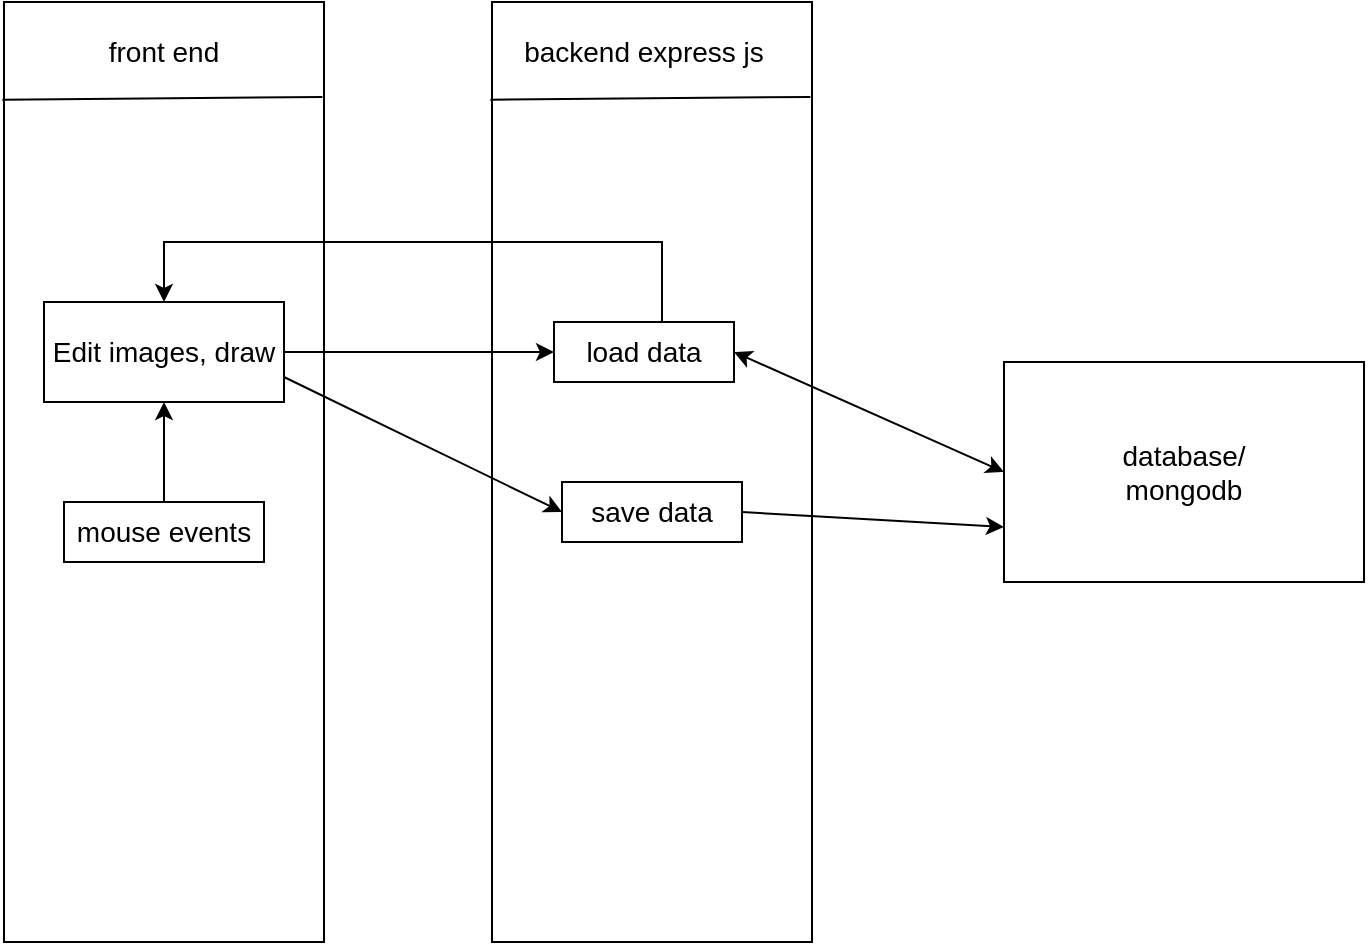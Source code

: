 <mxfile version="16.5.2" type="device"><diagram id="I-QT2fFJVR8S-FiCWOAv" name="Page-1"><mxGraphModel dx="1278" dy="579" grid="1" gridSize="10" guides="1" tooltips="1" connect="1" arrows="1" fold="1" page="1" pageScale="1" pageWidth="827" pageHeight="1169" math="0" shadow="0"><root><mxCell id="0"/><mxCell id="1" parent="0"/><mxCell id="PTj4knTdnw_xhpvgo3Of-1" value="" style="whiteSpace=wrap;html=1;rotation=-90;" parent="1" vertex="1"><mxGeometry x="-65" y="205" width="470" height="160" as="geometry"/></mxCell><mxCell id="PTj4knTdnw_xhpvgo3Of-4" value="" style="endArrow=none;html=1;rounded=0;exitX=0.896;exitY=-0.005;exitDx=0;exitDy=0;entryX=0.899;entryY=0.995;entryDx=0;entryDy=0;exitPerimeter=0;entryPerimeter=0;" parent="1" source="PTj4knTdnw_xhpvgo3Of-1" target="PTj4knTdnw_xhpvgo3Of-1" edge="1"><mxGeometry width="50" height="50" relative="1" as="geometry"><mxPoint x="390" y="320" as="sourcePoint"/><mxPoint x="440" y="270" as="targetPoint"/></mxGeometry></mxCell><mxCell id="PTj4knTdnw_xhpvgo3Of-5" value="" style="whiteSpace=wrap;html=1;rotation=-90;" parent="1" vertex="1"><mxGeometry x="179" y="205" width="470" height="160" as="geometry"/></mxCell><mxCell id="PTj4knTdnw_xhpvgo3Of-6" value="" style="endArrow=none;html=1;rounded=0;exitX=0.896;exitY=-0.005;exitDx=0;exitDy=0;entryX=0.899;entryY=0.995;entryDx=0;entryDy=0;exitPerimeter=0;entryPerimeter=0;" parent="1" source="PTj4knTdnw_xhpvgo3Of-5" target="PTj4knTdnw_xhpvgo3Of-5" edge="1"><mxGeometry width="50" height="50" relative="1" as="geometry"><mxPoint x="634" y="320" as="sourcePoint"/><mxPoint x="684" y="270" as="targetPoint"/></mxGeometry></mxCell><mxCell id="PTj4knTdnw_xhpvgo3Of-7" value="&lt;font style=&quot;font-size: 14px&quot;&gt;database/&lt;br&gt;mongodb&lt;/font&gt;" style="rounded=0;whiteSpace=wrap;html=1;" parent="1" vertex="1"><mxGeometry x="590" y="230" width="180" height="110" as="geometry"/></mxCell><mxCell id="PTj4knTdnw_xhpvgo3Of-8" value="front end" style="text;html=1;strokeColor=none;fillColor=none;align=center;verticalAlign=middle;whiteSpace=wrap;rounded=0;fontSize=14;" parent="1" vertex="1"><mxGeometry x="140" y="60" width="60" height="30" as="geometry"/></mxCell><mxCell id="PTj4knTdnw_xhpvgo3Of-9" value="backend express js" style="text;html=1;strokeColor=none;fillColor=none;align=center;verticalAlign=middle;whiteSpace=wrap;rounded=0;fontSize=14;" parent="1" vertex="1"><mxGeometry x="340" y="70" width="140" height="10" as="geometry"/></mxCell><mxCell id="PTj4knTdnw_xhpvgo3Of-10" value="mouse events" style="rounded=0;whiteSpace=wrap;html=1;fontSize=14;" parent="1" vertex="1"><mxGeometry x="120" y="300" width="100" height="30" as="geometry"/></mxCell><mxCell id="PTj4knTdnw_xhpvgo3Of-11" value="Edit images, draw" style="rounded=0;whiteSpace=wrap;html=1;fontSize=14;" parent="1" vertex="1"><mxGeometry x="110" y="200" width="120" height="50" as="geometry"/></mxCell><mxCell id="PTj4knTdnw_xhpvgo3Of-12" value="load data" style="rounded=0;whiteSpace=wrap;html=1;fontSize=14;" parent="1" vertex="1"><mxGeometry x="365" y="210" width="90" height="30" as="geometry"/></mxCell><mxCell id="PTj4knTdnw_xhpvgo3Of-13" value="save data" style="rounded=0;whiteSpace=wrap;html=1;fontSize=14;" parent="1" vertex="1"><mxGeometry x="369" y="290" width="90" height="30" as="geometry"/></mxCell><mxCell id="PTj4knTdnw_xhpvgo3Of-14" value="" style="endArrow=classic;html=1;rounded=0;fontSize=14;exitX=1;exitY=0.5;exitDx=0;exitDy=0;entryX=0;entryY=0.5;entryDx=0;entryDy=0;" parent="1" source="PTj4knTdnw_xhpvgo3Of-11" target="PTj4knTdnw_xhpvgo3Of-12" edge="1"><mxGeometry width="50" height="50" relative="1" as="geometry"><mxPoint x="250" y="260" as="sourcePoint"/><mxPoint x="320" y="240" as="targetPoint"/></mxGeometry></mxCell><mxCell id="PTj4knTdnw_xhpvgo3Of-15" value="" style="endArrow=classic;html=1;rounded=0;fontSize=14;entryX=0.5;entryY=0;entryDx=0;entryDy=0;exitX=0.6;exitY=0;exitDx=0;exitDy=0;exitPerimeter=0;" parent="1" source="PTj4knTdnw_xhpvgo3Of-12" target="PTj4knTdnw_xhpvgo3Of-11" edge="1"><mxGeometry width="50" height="50" relative="1" as="geometry"><mxPoint x="250" y="260" as="sourcePoint"/><mxPoint x="300" y="210" as="targetPoint"/><Array as="points"><mxPoint x="419" y="170"/><mxPoint x="170" y="170"/></Array></mxGeometry></mxCell><mxCell id="PTj4knTdnw_xhpvgo3Of-16" value="" style="endArrow=classic;html=1;rounded=0;fontSize=14;exitX=1;exitY=0.75;exitDx=0;exitDy=0;entryX=0;entryY=0.5;entryDx=0;entryDy=0;" parent="1" source="PTj4knTdnw_xhpvgo3Of-11" target="PTj4knTdnw_xhpvgo3Of-13" edge="1"><mxGeometry width="50" height="50" relative="1" as="geometry"><mxPoint x="250" y="260" as="sourcePoint"/><mxPoint x="300" y="210" as="targetPoint"/></mxGeometry></mxCell><mxCell id="PTj4knTdnw_xhpvgo3Of-17" value="" style="endArrow=classic;startArrow=classic;html=1;rounded=0;fontSize=14;entryX=0;entryY=0.5;entryDx=0;entryDy=0;exitX=1;exitY=0.5;exitDx=0;exitDy=0;" parent="1" source="PTj4knTdnw_xhpvgo3Of-12" target="PTj4knTdnw_xhpvgo3Of-7" edge="1"><mxGeometry width="50" height="50" relative="1" as="geometry"><mxPoint x="430" y="260" as="sourcePoint"/><mxPoint x="480" y="210" as="targetPoint"/></mxGeometry></mxCell><mxCell id="PTj4knTdnw_xhpvgo3Of-18" value="" style="endArrow=classic;html=1;rounded=0;fontSize=14;exitX=1;exitY=0.5;exitDx=0;exitDy=0;entryX=0;entryY=0.75;entryDx=0;entryDy=0;" parent="1" source="PTj4knTdnw_xhpvgo3Of-13" target="PTj4knTdnw_xhpvgo3Of-7" edge="1"><mxGeometry width="50" height="50" relative="1" as="geometry"><mxPoint x="430" y="260" as="sourcePoint"/><mxPoint x="480" y="210" as="targetPoint"/></mxGeometry></mxCell><mxCell id="4aRa2lAjgnk8BzZY1XGS-1" value="" style="endArrow=classic;html=1;rounded=0;entryX=0.5;entryY=1;entryDx=0;entryDy=0;exitX=0.5;exitY=0;exitDx=0;exitDy=0;" edge="1" parent="1" source="PTj4knTdnw_xhpvgo3Of-10" target="PTj4knTdnw_xhpvgo3Of-11"><mxGeometry width="50" height="50" relative="1" as="geometry"><mxPoint x="390" y="320" as="sourcePoint"/><mxPoint x="440" y="270" as="targetPoint"/></mxGeometry></mxCell></root></mxGraphModel></diagram></mxfile>
